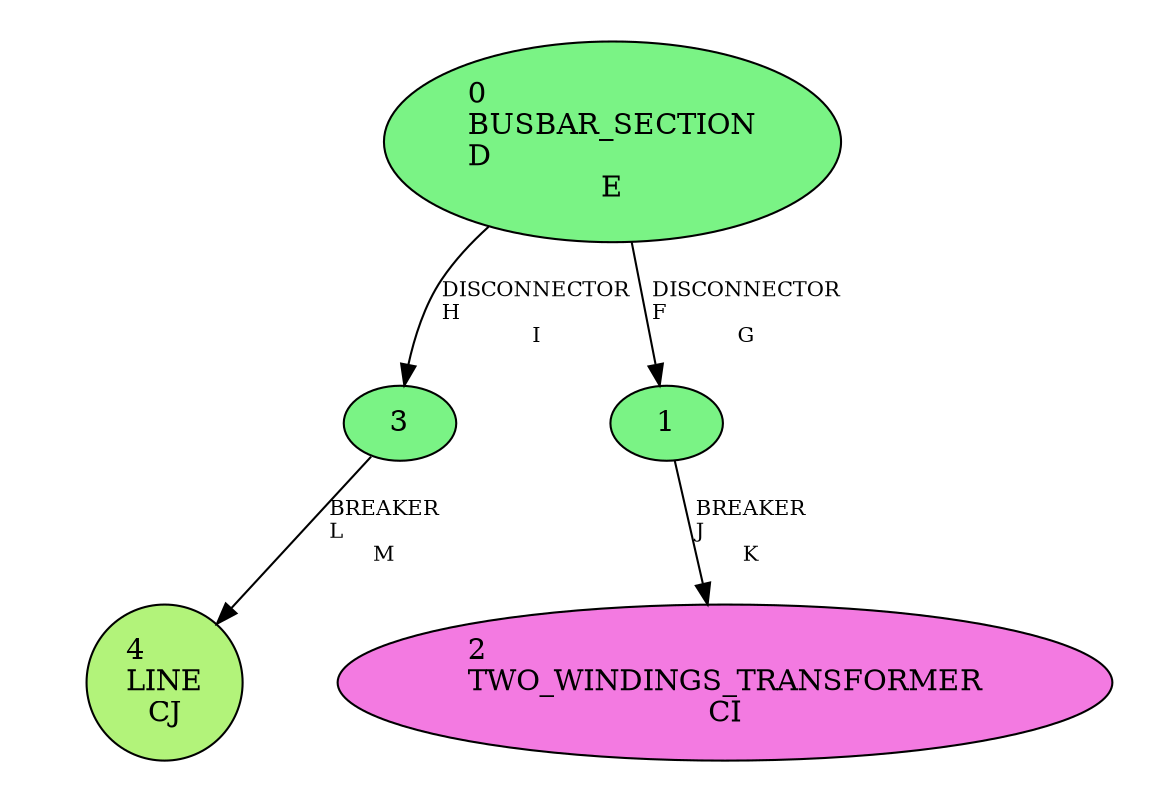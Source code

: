 digraph G {
	node [shape=box];
	compound=true;
	n6 [label="4\lLINE\lCJ",shape="ellipse",style="filled",fillcolor="#B2F37A"];
	n5 [label="3",shape="ellipse",style="filled",fillcolor="#7AF385"];
	n3 [label="2\lTWO_WINDINGS_TRANSFORMER\lCI",shape="ellipse",style="filled",fillcolor="#F37AE1"];
	n2 [label="1",shape="ellipse",style="filled",fillcolor="#7AF385"];
	n0 [label="0\lBUSBAR_SECTION\lD\lE",shape="ellipse",style="filled",fillcolor="#7AF385"];
	n0 -> n2 [label="DISCONNECTOR\lF\lG",fontsize="10",style="solid"];
	n0 -> n5 [label="DISCONNECTOR\lH\lI",fontsize="10",style="solid"];
	n2 -> n3 [label="BREAKER\lJ\lK",fontsize="10",style="solid"];
	n5 -> n6 [label="BREAKER\lL\lM",fontsize="10",style="solid"];
	subgraph cluster_c4 {
		cluster_c4 [label="",shape=point,style=invis];
		pencolor="transparent";
		n3;
	}
	subgraph cluster_c1 {
		cluster_c1 [label="",shape=point,style=invis];
		pencolor="transparent";
		n5;
		n2;
		n0;
	}
	subgraph cluster_c7 {
		cluster_c7 [label="",shape=point,style=invis];
		pencolor="transparent";
		n6;
	}
}
